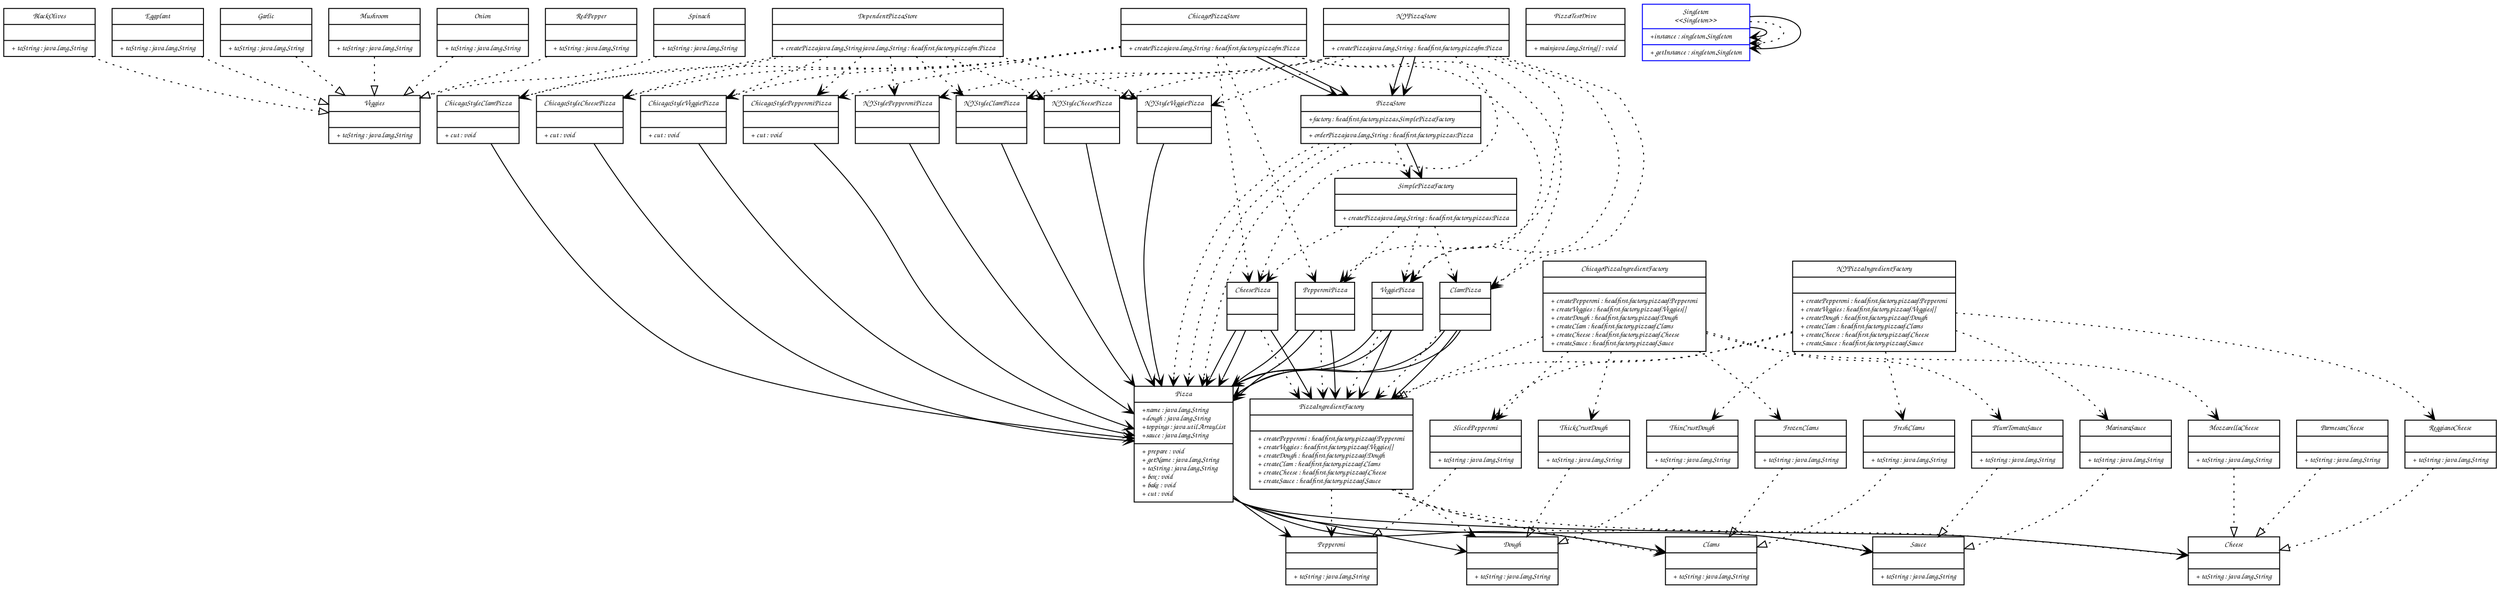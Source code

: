 digraph G {fontname = "Comic Sans MS"  fontsize = 8  node [ fontname = "Comic Sans MS" fontsize = 8 shape = "record"] edge [ fontname = "Comic Sans MS" fontsize = 8 ]
BlackOlives [label = "{BlackOlives||+ toString : java.lang.String\l
}"]edge [ arrowhead = "empty" style = "dotted"]
BlackOlives -> Veggies
edge [ style = "dotted" arrowhead = "open"]
edge [ style = "normal" arrowhead = "vee"]
Cheese [label = "{Cheese||+ toString : java.lang.String\l
}"]edge [ arrowhead = "empty" style = "dotted"]
edge [ style = "dotted" arrowhead = "open"]
edge [ style = "normal" arrowhead = "vee"]
CheesePizza [label = "{CheesePizza|+ingredientFactory : headfirst.factory.pizzaaf.PizzaIngredientFactory\l
|+ prepare : void\l
}"]edge [ style = "normal"]
CheesePizza -> Pizza
edge [ arrowhead = "empty" style = "dotted"]
edge [ style = "dotted" arrowhead = "open"]
CheesePizza -> PizzaIngredientFactory
edge [ style = "normal" arrowhead = "vee"]
CheesePizza -> PizzaIngredientFactory
ChicagoPizzaIngredientFactory [label = "{ChicagoPizzaIngredientFactory||+ createPepperoni : headfirst.factory.pizzaaf.Pepperoni\l
+ createVeggies : headfirst.factory.pizzaaf.Veggies[]\l
+ createDough : headfirst.factory.pizzaaf.Dough\l
+ createClam : headfirst.factory.pizzaaf.Clams\l
+ createCheese : headfirst.factory.pizzaaf.Cheese\l
+ createSauce : headfirst.factory.pizzaaf.Sauce\l
}"]edge [ arrowhead = "empty" style = "dotted"]
ChicagoPizzaIngredientFactory -> PizzaIngredientFactory
edge [ style = "dotted" arrowhead = "open"]
ChicagoPizzaIngredientFactory -> MozzarellaCheese
ChicagoPizzaIngredientFactory -> SlicedPepperoni
ChicagoPizzaIngredientFactory -> FrozenClams
ChicagoPizzaIngredientFactory -> PlumTomatoSauce
ChicagoPizzaIngredientFactory -> ThickCrustDough
edge [ style = "normal" arrowhead = "vee"]
ChicagoPizzaStore [label = "{ChicagoPizzaStore||+ createPizzajava.lang.String  : headfirst.factory.pizzaaf.Pizza\l
}"]edge [ style = "normal"]
ChicagoPizzaStore -> PizzaStore
edge [ arrowhead = "empty" style = "dotted"]
edge [ style = "dotted" arrowhead = "open"]
ChicagoPizzaStore -> CheesePizza
ChicagoPizzaStore -> VeggiePizza
ChicagoPizzaStore -> PepperoniPizza
ChicagoPizzaStore -> ClamPizza
edge [ style = "normal" arrowhead = "vee"]
ClamPizza [label = "{ClamPizza|+ingredientFactory : headfirst.factory.pizzaaf.PizzaIngredientFactory\l
|+ prepare : void\l
}"]edge [ style = "normal"]
ClamPizza -> Pizza
edge [ arrowhead = "empty" style = "dotted"]
edge [ style = "dotted" arrowhead = "open"]
ClamPizza -> PizzaIngredientFactory
edge [ style = "normal" arrowhead = "vee"]
ClamPizza -> PizzaIngredientFactory
Clams [label = "{Clams||+ toString : java.lang.String\l
}"]edge [ arrowhead = "empty" style = "dotted"]
edge [ style = "dotted" arrowhead = "open"]
edge [ style = "normal" arrowhead = "vee"]
Dough [label = "{Dough||+ toString : java.lang.String\l
}"]edge [ arrowhead = "empty" style = "dotted"]
edge [ style = "dotted" arrowhead = "open"]
edge [ style = "normal" arrowhead = "vee"]
Eggplant [label = "{Eggplant||+ toString : java.lang.String\l
}"]edge [ arrowhead = "empty" style = "dotted"]
Eggplant -> Veggies
edge [ style = "dotted" arrowhead = "open"]
edge [ style = "normal" arrowhead = "vee"]
FreshClams [label = "{FreshClams||+ toString : java.lang.String\l
}"]edge [ arrowhead = "empty" style = "dotted"]
FreshClams -> Clams
edge [ style = "dotted" arrowhead = "open"]
edge [ style = "normal" arrowhead = "vee"]
FrozenClams [label = "{FrozenClams||+ toString : java.lang.String\l
}"]edge [ arrowhead = "empty" style = "dotted"]
FrozenClams -> Clams
edge [ style = "dotted" arrowhead = "open"]
edge [ style = "normal" arrowhead = "vee"]
Garlic [label = "{Garlic||+ toString : java.lang.String\l
}"]edge [ arrowhead = "empty" style = "dotted"]
Garlic -> Veggies
edge [ style = "dotted" arrowhead = "open"]
edge [ style = "normal" arrowhead = "vee"]
MarinaraSauce [label = "{MarinaraSauce||+ toString : java.lang.String\l
}"]edge [ arrowhead = "empty" style = "dotted"]
MarinaraSauce -> Sauce
edge [ style = "dotted" arrowhead = "open"]
edge [ style = "normal" arrowhead = "vee"]
MozzarellaCheese [label = "{MozzarellaCheese||+ toString : java.lang.String\l
}"]edge [ arrowhead = "empty" style = "dotted"]
MozzarellaCheese -> Cheese
edge [ style = "dotted" arrowhead = "open"]
edge [ style = "normal" arrowhead = "vee"]
Mushroom [label = "{Mushroom||+ toString : java.lang.String\l
}"]edge [ arrowhead = "empty" style = "dotted"]
Mushroom -> Veggies
edge [ style = "dotted" arrowhead = "open"]
edge [ style = "normal" arrowhead = "vee"]
NYPizzaIngredientFactory [label = "{NYPizzaIngredientFactory||+ createPepperoni : headfirst.factory.pizzaaf.Pepperoni\l
+ createVeggies : headfirst.factory.pizzaaf.Veggies[]\l
+ createDough : headfirst.factory.pizzaaf.Dough\l
+ createClam : headfirst.factory.pizzaaf.Clams\l
+ createCheese : headfirst.factory.pizzaaf.Cheese\l
+ createSauce : headfirst.factory.pizzaaf.Sauce\l
}"]edge [ arrowhead = "empty" style = "dotted"]
NYPizzaIngredientFactory -> PizzaIngredientFactory
edge [ style = "dotted" arrowhead = "open"]
NYPizzaIngredientFactory -> SlicedPepperoni
NYPizzaIngredientFactory -> MarinaraSauce
NYPizzaIngredientFactory -> FreshClams
NYPizzaIngredientFactory -> ThinCrustDough
NYPizzaIngredientFactory -> ReggianoCheese
edge [ style = "normal" arrowhead = "vee"]
NYPizzaStore [label = "{NYPizzaStore||+ createPizzajava.lang.String  : headfirst.factory.pizzaaf.Pizza\l
}"]edge [ style = "normal"]
NYPizzaStore -> PizzaStore
edge [ arrowhead = "empty" style = "dotted"]
edge [ style = "dotted" arrowhead = "open"]
NYPizzaStore -> CheesePizza
NYPizzaStore -> VeggiePizza
NYPizzaStore -> PepperoniPizza
NYPizzaStore -> ClamPizza
edge [ style = "normal" arrowhead = "vee"]
Onion [label = "{Onion||+ toString : java.lang.String\l
}"]edge [ arrowhead = "empty" style = "dotted"]
Onion -> Veggies
edge [ style = "dotted" arrowhead = "open"]
edge [ style = "normal" arrowhead = "vee"]
ParmesanCheese [label = "{ParmesanCheese||+ toString : java.lang.String\l
}"]edge [ arrowhead = "empty" style = "dotted"]
ParmesanCheese -> Cheese
edge [ style = "dotted" arrowhead = "open"]
edge [ style = "normal" arrowhead = "vee"]
Pepperoni [label = "{Pepperoni||+ toString : java.lang.String\l
}"]edge [ arrowhead = "empty" style = "dotted"]
edge [ style = "dotted" arrowhead = "open"]
edge [ style = "normal" arrowhead = "vee"]
PepperoniPizza [label = "{PepperoniPizza|+ingredientFactory : headfirst.factory.pizzaaf.PizzaIngredientFactory\l
|+ prepare : void\l
}"]edge [ style = "normal"]
PepperoniPizza -> Pizza
edge [ arrowhead = "empty" style = "dotted"]
edge [ style = "dotted" arrowhead = "open"]
PepperoniPizza -> PizzaIngredientFactory
edge [ style = "normal" arrowhead = "vee"]
PepperoniPizza -> PizzaIngredientFactory
Pizza [label = "{Pizza|+name : java.lang.String\l
+dough : headfirst.factory.pizzaaf.Dough\l
+sauce : headfirst.factory.pizzaaf.Sauce\l
+pepperoni : headfirst.factory.pizzaaf.Pepperoni\l
+veggies : headfirst.factory.pizzaaf.Veggies[]\l
+cheese : headfirst.factory.pizzaaf.Cheese\l
+clam : headfirst.factory.pizzaaf.Clams\l
|+ prepare : void\l
+ toString : java.lang.String\l
+ box : void\l
+ getName : java.lang.String\l
+ bake : void\l
+ setNamejava.lang.String  : void\l
+ cut : void\l
}"]edge [ arrowhead = "empty" style = "dotted"]
edge [ style = "dotted" arrowhead = "open"]
edge [ style = "normal" arrowhead = "vee"]
Pizza -> Clams
Pizza -> Pepperoni
Pizza -> Dough
Pizza -> Cheese
Pizza -> Sauce
PizzaIngredientFactory [label = "{PizzaIngredientFactory||+ createPepperoni : headfirst.factory.pizzaaf.Pepperoni\l
+ createVeggies : headfirst.factory.pizzaaf.Veggies[]\l
+ createDough : headfirst.factory.pizzaaf.Dough\l
+ createClam : headfirst.factory.pizzaaf.Clams\l
+ createCheese : headfirst.factory.pizzaaf.Cheese\l
+ createSauce : headfirst.factory.pizzaaf.Sauce\l
}"]edge [ arrowhead = "empty" style = "dotted"]
edge [ style = "dotted" arrowhead = "open"]
PizzaIngredientFactory -> Sauce
PizzaIngredientFactory -> Dough
PizzaIngredientFactory -> Cheese
PizzaIngredientFactory -> Pepperoni
PizzaIngredientFactory -> Clams
edge [ style = "normal" arrowhead = "vee"]
PizzaStore [label = "{PizzaStore||+ createPizzajava.lang.String  : headfirst.factory.pizzaaf.Pizza\l
+ orderPizzajava.lang.String  : headfirst.factory.pizzaaf.Pizza\l
}"]edge [ arrowhead = "empty" style = "dotted"]
edge [ style = "dotted" arrowhead = "open"]
PizzaStore -> Pizza
edge [ style = "normal" arrowhead = "vee"]
PizzaTestDrive [label = "{PizzaTestDrive||+ mainjava.lang.String[]  : void\l
}"]edge [ arrowhead = "empty" style = "dotted"]
edge [ style = "dotted" arrowhead = "open"]
edge [ style = "normal" arrowhead = "vee"]
PlumTomatoSauce [label = "{PlumTomatoSauce||+ toString : java.lang.String\l
}"]edge [ arrowhead = "empty" style = "dotted"]
PlumTomatoSauce -> Sauce
edge [ style = "dotted" arrowhead = "open"]
edge [ style = "normal" arrowhead = "vee"]
RedPepper [label = "{RedPepper||+ toString : java.lang.String\l
}"]edge [ arrowhead = "empty" style = "dotted"]
RedPepper -> Veggies
edge [ style = "dotted" arrowhead = "open"]
edge [ style = "normal" arrowhead = "vee"]
ReggianoCheese [label = "{ReggianoCheese||+ toString : java.lang.String\l
}"]edge [ arrowhead = "empty" style = "dotted"]
ReggianoCheese -> Cheese
edge [ style = "dotted" arrowhead = "open"]
edge [ style = "normal" arrowhead = "vee"]
Sauce [label = "{Sauce||+ toString : java.lang.String\l
}"]edge [ arrowhead = "empty" style = "dotted"]
edge [ style = "dotted" arrowhead = "open"]
edge [ style = "normal" arrowhead = "vee"]
SlicedPepperoni [label = "{SlicedPepperoni||+ toString : java.lang.String\l
}"]edge [ arrowhead = "empty" style = "dotted"]
SlicedPepperoni -> Pepperoni
edge [ style = "dotted" arrowhead = "open"]
edge [ style = "normal" arrowhead = "vee"]
Spinach [label = "{Spinach||+ toString : java.lang.String\l
}"]edge [ arrowhead = "empty" style = "dotted"]
Spinach -> Veggies
edge [ style = "dotted" arrowhead = "open"]
edge [ style = "normal" arrowhead = "vee"]
ThickCrustDough [label = "{ThickCrustDough||+ toString : java.lang.String\l
}"]edge [ arrowhead = "empty" style = "dotted"]
ThickCrustDough -> Dough
edge [ style = "dotted" arrowhead = "open"]
edge [ style = "normal" arrowhead = "vee"]
ThinCrustDough [label = "{ThinCrustDough||+ toString : java.lang.String\l
}"]edge [ arrowhead = "empty" style = "dotted"]
ThinCrustDough -> Dough
edge [ style = "dotted" arrowhead = "open"]
edge [ style = "normal" arrowhead = "vee"]
VeggiePizza [label = "{VeggiePizza|+ingredientFactory : headfirst.factory.pizzaaf.PizzaIngredientFactory\l
|+ prepare : void\l
}"]edge [ style = "normal"]
VeggiePizza -> Pizza
edge [ arrowhead = "empty" style = "dotted"]
edge [ style = "dotted" arrowhead = "open"]
VeggiePizza -> PizzaIngredientFactory
edge [ style = "normal" arrowhead = "vee"]
VeggiePizza -> PizzaIngredientFactory
Veggies [label = "{Veggies||+ toString : java.lang.String\l
}"]edge [ arrowhead = "empty" style = "dotted"]
edge [ style = "dotted" arrowhead = "open"]
edge [ style = "normal" arrowhead = "vee"]
ChicagoPizzaStore [label = "{ChicagoPizzaStore||+ createPizzajava.lang.String  : headfirst.factory.pizzafm.Pizza\l
}"]edge [ style = "normal"]
ChicagoPizzaStore -> PizzaStore
edge [ arrowhead = "empty" style = "dotted"]
edge [ style = "dotted" arrowhead = "open"]
ChicagoPizzaStore -> ChicagoStylePepperoniPizza
ChicagoPizzaStore -> ChicagoStyleClamPizza
ChicagoPizzaStore -> ChicagoStyleCheesePizza
ChicagoPizzaStore -> ChicagoStyleVeggiePizza
edge [ style = "normal" arrowhead = "vee"]
ChicagoStyleCheesePizza [label = "{ChicagoStyleCheesePizza||+ cut : void\l
}"]edge [ style = "normal"]
ChicagoStyleCheesePizza -> Pizza
edge [ arrowhead = "empty" style = "dotted"]
edge [ style = "dotted" arrowhead = "open"]
edge [ style = "normal" arrowhead = "vee"]
ChicagoStyleClamPizza [label = "{ChicagoStyleClamPizza||+ cut : void\l
}"]edge [ style = "normal"]
ChicagoStyleClamPizza -> Pizza
edge [ arrowhead = "empty" style = "dotted"]
edge [ style = "dotted" arrowhead = "open"]
edge [ style = "normal" arrowhead = "vee"]
ChicagoStylePepperoniPizza [label = "{ChicagoStylePepperoniPizza||+ cut : void\l
}"]edge [ style = "normal"]
ChicagoStylePepperoniPizza -> Pizza
edge [ arrowhead = "empty" style = "dotted"]
edge [ style = "dotted" arrowhead = "open"]
edge [ style = "normal" arrowhead = "vee"]
ChicagoStyleVeggiePizza [label = "{ChicagoStyleVeggiePizza||+ cut : void\l
}"]edge [ style = "normal"]
ChicagoStyleVeggiePizza -> Pizza
edge [ arrowhead = "empty" style = "dotted"]
edge [ style = "dotted" arrowhead = "open"]
edge [ style = "normal" arrowhead = "vee"]
DependentPizzaStore [label = "{DependentPizzaStore||+ createPizzajava.lang.String java.lang.String  : headfirst.factory.pizzafm.Pizza\l
}"]edge [ arrowhead = "empty" style = "dotted"]
edge [ style = "dotted" arrowhead = "open"]
DependentPizzaStore -> NYStyleVeggiePizza
DependentPizzaStore -> ChicagoStylePepperoniPizza
DependentPizzaStore -> NYStylePepperoniPizza
DependentPizzaStore -> ChicagoStyleClamPizza
DependentPizzaStore -> ChicagoStyleCheesePizza
DependentPizzaStore -> NYStyleClamPizza
DependentPizzaStore -> ChicagoStyleVeggiePizza
DependentPizzaStore -> NYStyleCheesePizza
edge [ style = "normal" arrowhead = "vee"]
NYPizzaStore [label = "{NYPizzaStore||+ createPizzajava.lang.String  : headfirst.factory.pizzafm.Pizza\l
}"]edge [ style = "normal"]
NYPizzaStore -> PizzaStore
edge [ arrowhead = "empty" style = "dotted"]
edge [ style = "dotted" arrowhead = "open"]
NYPizzaStore -> NYStyleVeggiePizza
NYPizzaStore -> NYStylePepperoniPizza
NYPizzaStore -> NYStyleClamPizza
NYPizzaStore -> NYStyleCheesePizza
edge [ style = "normal" arrowhead = "vee"]
NYStyleCheesePizza [label = "{NYStyleCheesePizza||}"]edge [ style = "normal"]
NYStyleCheesePizza -> Pizza
edge [ arrowhead = "empty" style = "dotted"]
edge [ style = "dotted" arrowhead = "open"]
edge [ style = "normal" arrowhead = "vee"]
NYStyleClamPizza [label = "{NYStyleClamPizza||}"]edge [ style = "normal"]
NYStyleClamPizza -> Pizza
edge [ arrowhead = "empty" style = "dotted"]
edge [ style = "dotted" arrowhead = "open"]
edge [ style = "normal" arrowhead = "vee"]
NYStylePepperoniPizza [label = "{NYStylePepperoniPizza||}"]edge [ style = "normal"]
NYStylePepperoniPizza -> Pizza
edge [ arrowhead = "empty" style = "dotted"]
edge [ style = "dotted" arrowhead = "open"]
edge [ style = "normal" arrowhead = "vee"]
NYStyleVeggiePizza [label = "{NYStyleVeggiePizza||}"]edge [ style = "normal"]
NYStyleVeggiePizza -> Pizza
edge [ arrowhead = "empty" style = "dotted"]
edge [ style = "dotted" arrowhead = "open"]
edge [ style = "normal" arrowhead = "vee"]
Pizza [label = "{Pizza|+name : java.lang.String\l
+dough : java.lang.String\l
+toppings : java.util.ArrayList\l
+sauce : java.lang.String\l
|+ prepare : void\l
+ getName : java.lang.String\l
+ toString : java.lang.String\l
+ box : void\l
+ bake : void\l
+ cut : void\l
}"]edge [ arrowhead = "empty" style = "dotted"]
edge [ style = "dotted" arrowhead = "open"]
edge [ style = "normal" arrowhead = "vee"]
PizzaStore [label = "{PizzaStore||+ createPizzajava.lang.String  : headfirst.factory.pizzafm.Pizza\l
+ orderPizzajava.lang.String  : headfirst.factory.pizzafm.Pizza\l
}"]edge [ arrowhead = "empty" style = "dotted"]
edge [ style = "dotted" arrowhead = "open"]
PizzaStore -> Pizza
edge [ style = "normal" arrowhead = "vee"]
PizzaTestDrive [label = "{PizzaTestDrive||+ mainjava.lang.String[]  : void\l
}"]edge [ arrowhead = "empty" style = "dotted"]
edge [ style = "dotted" arrowhead = "open"]
edge [ style = "normal" arrowhead = "vee"]
CheesePizza [label = "{CheesePizza||}"]edge [ style = "normal"]
CheesePizza -> Pizza
edge [ arrowhead = "empty" style = "dotted"]
edge [ style = "dotted" arrowhead = "open"]
edge [ style = "normal" arrowhead = "vee"]
ClamPizza [label = "{ClamPizza||}"]edge [ style = "normal"]
ClamPizza -> Pizza
edge [ arrowhead = "empty" style = "dotted"]
edge [ style = "dotted" arrowhead = "open"]
edge [ style = "normal" arrowhead = "vee"]
PepperoniPizza [label = "{PepperoniPizza||}"]edge [ style = "normal"]
PepperoniPizza -> Pizza
edge [ arrowhead = "empty" style = "dotted"]
edge [ style = "dotted" arrowhead = "open"]
edge [ style = "normal" arrowhead = "vee"]
Pizza [label = "{Pizza|+name : java.lang.String\l
+dough : java.lang.String\l
+toppings : java.util.ArrayList\l
+sauce : java.lang.String\l
|+ prepare : void\l
+ getName : java.lang.String\l
+ toString : java.lang.String\l
+ box : void\l
+ bake : void\l
+ cut : void\l
}"]edge [ arrowhead = "empty" style = "dotted"]
edge [ style = "dotted" arrowhead = "open"]
edge [ style = "normal" arrowhead = "vee"]
PizzaStore [label = "{PizzaStore|+factory : headfirst.factory.pizzas.SimplePizzaFactory\l
|+ orderPizzajava.lang.String  : headfirst.factory.pizzas.Pizza\l
}"]edge [ arrowhead = "empty" style = "dotted"]
edge [ style = "dotted" arrowhead = "open"]
PizzaStore -> SimplePizzaFactory
PizzaStore -> Pizza
edge [ style = "normal" arrowhead = "vee"]
PizzaStore -> SimplePizzaFactory
PizzaTestDrive [label = "{PizzaTestDrive||+ mainjava.lang.String[]  : void\l
}"]edge [ arrowhead = "empty" style = "dotted"]
edge [ style = "dotted" arrowhead = "open"]
edge [ style = "normal" arrowhead = "vee"]
SimplePizzaFactory [label = "{SimplePizzaFactory||+ createPizzajava.lang.String  : headfirst.factory.pizzas.Pizza\l
}"]edge [ arrowhead = "empty" style = "dotted"]
edge [ style = "dotted" arrowhead = "open"]
SimplePizzaFactory -> PepperoniPizza
SimplePizzaFactory -> ClamPizza
SimplePizzaFactory -> VeggiePizza
SimplePizzaFactory -> CheesePizza
edge [ style = "normal" arrowhead = "vee"]
VeggiePizza [label = "{VeggiePizza||}"]edge [ style = "normal"]
VeggiePizza -> Pizza
edge [ arrowhead = "empty" style = "dotted"]
edge [ style = "dotted" arrowhead = "open"]
edge [ style = "normal" arrowhead = "vee"]
Singleton [color = "blue1" label = "{Singleton\n\<\<Singleton\>\>|+instance : singleton.Singleton\l
|+ getInstance : singleton.Singleton\l
}"]Singleton -> Singleton
edge [ arrowhead = "empty" style = "dotted"]
edge [ style = "dotted" arrowhead = "open"]
Singleton -> Singleton
edge [ style = "normal" arrowhead = "vee"]
Singleton -> Singleton
}